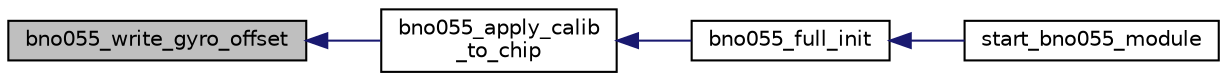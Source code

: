 digraph "bno055_write_gyro_offset"
{
  edge [fontname="Helvetica",fontsize="10",labelfontname="Helvetica",labelfontsize="10"];
  node [fontname="Helvetica",fontsize="10",shape=record];
  rankdir="LR";
  Node1 [label="bno055_write_gyro_offset",height=0.2,width=0.4,color="black", fillcolor="grey75", style="filled", fontcolor="black"];
  Node1 -> Node2 [dir="back",color="midnightblue",fontsize="10",style="solid",fontname="Helvetica"];
  Node2 [label="bno055_apply_calib\l_to_chip",height=0.2,width=0.4,color="black", fillcolor="white", style="filled",URL="$group___b_n_o055.html#ga0e70be560d33aad003518cef1a178894"];
  Node2 -> Node3 [dir="back",color="midnightblue",fontsize="10",style="solid",fontname="Helvetica"];
  Node3 [label="bno055_full_init",height=0.2,width=0.4,color="black", fillcolor="white", style="filled",URL="$group___b_n_o055.html#gaba0cea545392dbe2337e040fb80614e9"];
  Node3 -> Node4 [dir="back",color="midnightblue",fontsize="10",style="solid",fontname="Helvetica"];
  Node4 [label="start_bno055_module",height=0.2,width=0.4,color="black", fillcolor="white", style="filled",URL="$group___b_n_o055.html#ga79f76b1f8471d2a31bbebbce0b45866f"];
}
